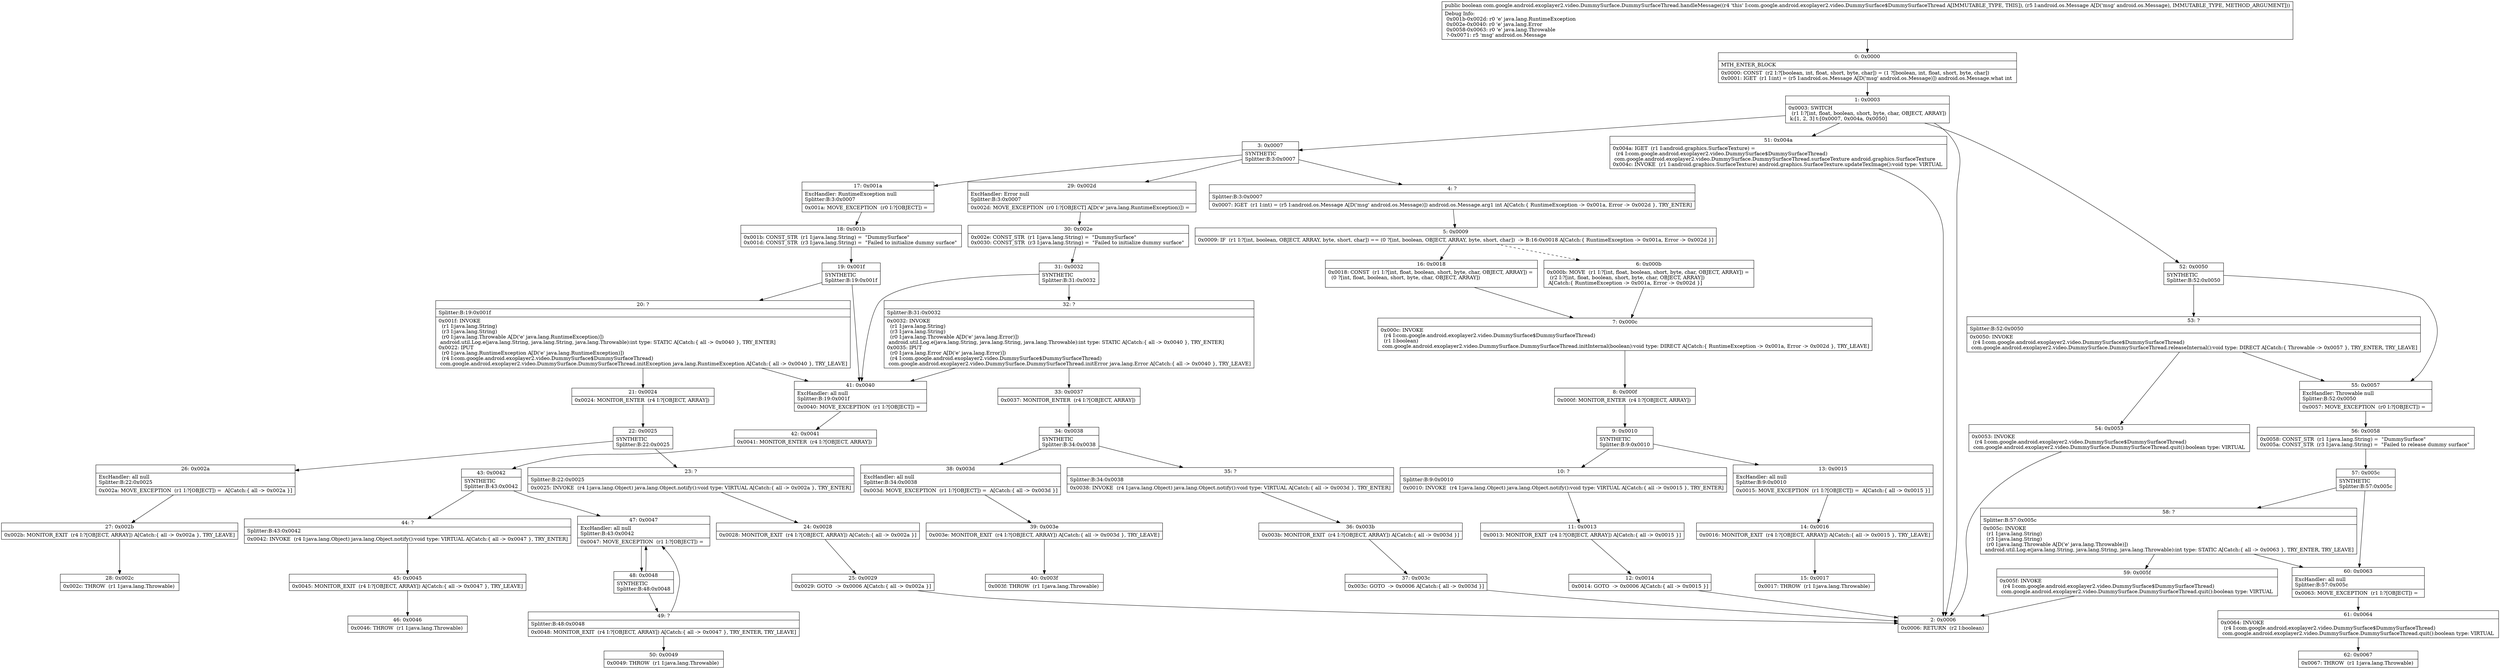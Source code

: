 digraph "CFG forcom.google.android.exoplayer2.video.DummySurface.DummySurfaceThread.handleMessage(Landroid\/os\/Message;)Z" {
Node_0 [shape=record,label="{0\:\ 0x0000|MTH_ENTER_BLOCK\l|0x0000: CONST  (r2 I:?[boolean, int, float, short, byte, char]) = (1 ?[boolean, int, float, short, byte, char]) \l0x0001: IGET  (r1 I:int) = (r5 I:android.os.Message A[D('msg' android.os.Message)]) android.os.Message.what int \l}"];
Node_1 [shape=record,label="{1\:\ 0x0003|0x0003: SWITCH  \l  (r1 I:?[int, float, boolean, short, byte, char, OBJECT, ARRAY])\l k:[1, 2, 3] t:[0x0007, 0x004a, 0x0050] \l}"];
Node_2 [shape=record,label="{2\:\ 0x0006|0x0006: RETURN  (r2 I:boolean) \l}"];
Node_3 [shape=record,label="{3\:\ 0x0007|SYNTHETIC\lSplitter:B:3:0x0007\l}"];
Node_4 [shape=record,label="{4\:\ ?|Splitter:B:3:0x0007\l|0x0007: IGET  (r1 I:int) = (r5 I:android.os.Message A[D('msg' android.os.Message)]) android.os.Message.arg1 int A[Catch:\{ RuntimeException \-\> 0x001a, Error \-\> 0x002d \}, TRY_ENTER]\l}"];
Node_5 [shape=record,label="{5\:\ 0x0009|0x0009: IF  (r1 I:?[int, boolean, OBJECT, ARRAY, byte, short, char]) == (0 ?[int, boolean, OBJECT, ARRAY, byte, short, char])  \-\> B:16:0x0018 A[Catch:\{ RuntimeException \-\> 0x001a, Error \-\> 0x002d \}]\l}"];
Node_6 [shape=record,label="{6\:\ 0x000b|0x000b: MOVE  (r1 I:?[int, float, boolean, short, byte, char, OBJECT, ARRAY]) = \l  (r2 I:?[int, float, boolean, short, byte, char, OBJECT, ARRAY])\l A[Catch:\{ RuntimeException \-\> 0x001a, Error \-\> 0x002d \}]\l}"];
Node_7 [shape=record,label="{7\:\ 0x000c|0x000c: INVOKE  \l  (r4 I:com.google.android.exoplayer2.video.DummySurface$DummySurfaceThread)\l  (r1 I:boolean)\l com.google.android.exoplayer2.video.DummySurface.DummySurfaceThread.initInternal(boolean):void type: DIRECT A[Catch:\{ RuntimeException \-\> 0x001a, Error \-\> 0x002d \}, TRY_LEAVE]\l}"];
Node_8 [shape=record,label="{8\:\ 0x000f|0x000f: MONITOR_ENTER  (r4 I:?[OBJECT, ARRAY]) \l}"];
Node_9 [shape=record,label="{9\:\ 0x0010|SYNTHETIC\lSplitter:B:9:0x0010\l}"];
Node_10 [shape=record,label="{10\:\ ?|Splitter:B:9:0x0010\l|0x0010: INVOKE  (r4 I:java.lang.Object) java.lang.Object.notify():void type: VIRTUAL A[Catch:\{ all \-\> 0x0015 \}, TRY_ENTER]\l}"];
Node_11 [shape=record,label="{11\:\ 0x0013|0x0013: MONITOR_EXIT  (r4 I:?[OBJECT, ARRAY]) A[Catch:\{ all \-\> 0x0015 \}]\l}"];
Node_12 [shape=record,label="{12\:\ 0x0014|0x0014: GOTO  \-\> 0x0006 A[Catch:\{ all \-\> 0x0015 \}]\l}"];
Node_13 [shape=record,label="{13\:\ 0x0015|ExcHandler: all null\lSplitter:B:9:0x0010\l|0x0015: MOVE_EXCEPTION  (r1 I:?[OBJECT]) =  A[Catch:\{ all \-\> 0x0015 \}]\l}"];
Node_14 [shape=record,label="{14\:\ 0x0016|0x0016: MONITOR_EXIT  (r4 I:?[OBJECT, ARRAY]) A[Catch:\{ all \-\> 0x0015 \}, TRY_LEAVE]\l}"];
Node_15 [shape=record,label="{15\:\ 0x0017|0x0017: THROW  (r1 I:java.lang.Throwable) \l}"];
Node_16 [shape=record,label="{16\:\ 0x0018|0x0018: CONST  (r1 I:?[int, float, boolean, short, byte, char, OBJECT, ARRAY]) = \l  (0 ?[int, float, boolean, short, byte, char, OBJECT, ARRAY])\l \l}"];
Node_17 [shape=record,label="{17\:\ 0x001a|ExcHandler: RuntimeException null\lSplitter:B:3:0x0007\l|0x001a: MOVE_EXCEPTION  (r0 I:?[OBJECT]) =  \l}"];
Node_18 [shape=record,label="{18\:\ 0x001b|0x001b: CONST_STR  (r1 I:java.lang.String) =  \"DummySurface\" \l0x001d: CONST_STR  (r3 I:java.lang.String) =  \"Failed to initialize dummy surface\" \l}"];
Node_19 [shape=record,label="{19\:\ 0x001f|SYNTHETIC\lSplitter:B:19:0x001f\l}"];
Node_20 [shape=record,label="{20\:\ ?|Splitter:B:19:0x001f\l|0x001f: INVOKE  \l  (r1 I:java.lang.String)\l  (r3 I:java.lang.String)\l  (r0 I:java.lang.Throwable A[D('e' java.lang.RuntimeException)])\l android.util.Log.e(java.lang.String, java.lang.String, java.lang.Throwable):int type: STATIC A[Catch:\{ all \-\> 0x0040 \}, TRY_ENTER]\l0x0022: IPUT  \l  (r0 I:java.lang.RuntimeException A[D('e' java.lang.RuntimeException)])\l  (r4 I:com.google.android.exoplayer2.video.DummySurface$DummySurfaceThread)\l com.google.android.exoplayer2.video.DummySurface.DummySurfaceThread.initException java.lang.RuntimeException A[Catch:\{ all \-\> 0x0040 \}, TRY_LEAVE]\l}"];
Node_21 [shape=record,label="{21\:\ 0x0024|0x0024: MONITOR_ENTER  (r4 I:?[OBJECT, ARRAY]) \l}"];
Node_22 [shape=record,label="{22\:\ 0x0025|SYNTHETIC\lSplitter:B:22:0x0025\l}"];
Node_23 [shape=record,label="{23\:\ ?|Splitter:B:22:0x0025\l|0x0025: INVOKE  (r4 I:java.lang.Object) java.lang.Object.notify():void type: VIRTUAL A[Catch:\{ all \-\> 0x002a \}, TRY_ENTER]\l}"];
Node_24 [shape=record,label="{24\:\ 0x0028|0x0028: MONITOR_EXIT  (r4 I:?[OBJECT, ARRAY]) A[Catch:\{ all \-\> 0x002a \}]\l}"];
Node_25 [shape=record,label="{25\:\ 0x0029|0x0029: GOTO  \-\> 0x0006 A[Catch:\{ all \-\> 0x002a \}]\l}"];
Node_26 [shape=record,label="{26\:\ 0x002a|ExcHandler: all null\lSplitter:B:22:0x0025\l|0x002a: MOVE_EXCEPTION  (r1 I:?[OBJECT]) =  A[Catch:\{ all \-\> 0x002a \}]\l}"];
Node_27 [shape=record,label="{27\:\ 0x002b|0x002b: MONITOR_EXIT  (r4 I:?[OBJECT, ARRAY]) A[Catch:\{ all \-\> 0x002a \}, TRY_LEAVE]\l}"];
Node_28 [shape=record,label="{28\:\ 0x002c|0x002c: THROW  (r1 I:java.lang.Throwable) \l}"];
Node_29 [shape=record,label="{29\:\ 0x002d|ExcHandler: Error null\lSplitter:B:3:0x0007\l|0x002d: MOVE_EXCEPTION  (r0 I:?[OBJECT] A[D('e' java.lang.RuntimeException)]) =  \l}"];
Node_30 [shape=record,label="{30\:\ 0x002e|0x002e: CONST_STR  (r1 I:java.lang.String) =  \"DummySurface\" \l0x0030: CONST_STR  (r3 I:java.lang.String) =  \"Failed to initialize dummy surface\" \l}"];
Node_31 [shape=record,label="{31\:\ 0x0032|SYNTHETIC\lSplitter:B:31:0x0032\l}"];
Node_32 [shape=record,label="{32\:\ ?|Splitter:B:31:0x0032\l|0x0032: INVOKE  \l  (r1 I:java.lang.String)\l  (r3 I:java.lang.String)\l  (r0 I:java.lang.Throwable A[D('e' java.lang.Error)])\l android.util.Log.e(java.lang.String, java.lang.String, java.lang.Throwable):int type: STATIC A[Catch:\{ all \-\> 0x0040 \}, TRY_ENTER]\l0x0035: IPUT  \l  (r0 I:java.lang.Error A[D('e' java.lang.Error)])\l  (r4 I:com.google.android.exoplayer2.video.DummySurface$DummySurfaceThread)\l com.google.android.exoplayer2.video.DummySurface.DummySurfaceThread.initError java.lang.Error A[Catch:\{ all \-\> 0x0040 \}, TRY_LEAVE]\l}"];
Node_33 [shape=record,label="{33\:\ 0x0037|0x0037: MONITOR_ENTER  (r4 I:?[OBJECT, ARRAY]) \l}"];
Node_34 [shape=record,label="{34\:\ 0x0038|SYNTHETIC\lSplitter:B:34:0x0038\l}"];
Node_35 [shape=record,label="{35\:\ ?|Splitter:B:34:0x0038\l|0x0038: INVOKE  (r4 I:java.lang.Object) java.lang.Object.notify():void type: VIRTUAL A[Catch:\{ all \-\> 0x003d \}, TRY_ENTER]\l}"];
Node_36 [shape=record,label="{36\:\ 0x003b|0x003b: MONITOR_EXIT  (r4 I:?[OBJECT, ARRAY]) A[Catch:\{ all \-\> 0x003d \}]\l}"];
Node_37 [shape=record,label="{37\:\ 0x003c|0x003c: GOTO  \-\> 0x0006 A[Catch:\{ all \-\> 0x003d \}]\l}"];
Node_38 [shape=record,label="{38\:\ 0x003d|ExcHandler: all null\lSplitter:B:34:0x0038\l|0x003d: MOVE_EXCEPTION  (r1 I:?[OBJECT]) =  A[Catch:\{ all \-\> 0x003d \}]\l}"];
Node_39 [shape=record,label="{39\:\ 0x003e|0x003e: MONITOR_EXIT  (r4 I:?[OBJECT, ARRAY]) A[Catch:\{ all \-\> 0x003d \}, TRY_LEAVE]\l}"];
Node_40 [shape=record,label="{40\:\ 0x003f|0x003f: THROW  (r1 I:java.lang.Throwable) \l}"];
Node_41 [shape=record,label="{41\:\ 0x0040|ExcHandler: all null\lSplitter:B:19:0x001f\l|0x0040: MOVE_EXCEPTION  (r1 I:?[OBJECT]) =  \l}"];
Node_42 [shape=record,label="{42\:\ 0x0041|0x0041: MONITOR_ENTER  (r4 I:?[OBJECT, ARRAY]) \l}"];
Node_43 [shape=record,label="{43\:\ 0x0042|SYNTHETIC\lSplitter:B:43:0x0042\l}"];
Node_44 [shape=record,label="{44\:\ ?|Splitter:B:43:0x0042\l|0x0042: INVOKE  (r4 I:java.lang.Object) java.lang.Object.notify():void type: VIRTUAL A[Catch:\{ all \-\> 0x0047 \}, TRY_ENTER]\l}"];
Node_45 [shape=record,label="{45\:\ 0x0045|0x0045: MONITOR_EXIT  (r4 I:?[OBJECT, ARRAY]) A[Catch:\{ all \-\> 0x0047 \}, TRY_LEAVE]\l}"];
Node_46 [shape=record,label="{46\:\ 0x0046|0x0046: THROW  (r1 I:java.lang.Throwable) \l}"];
Node_47 [shape=record,label="{47\:\ 0x0047|ExcHandler: all null\lSplitter:B:43:0x0042\l|0x0047: MOVE_EXCEPTION  (r1 I:?[OBJECT]) =  \l}"];
Node_48 [shape=record,label="{48\:\ 0x0048|SYNTHETIC\lSplitter:B:48:0x0048\l}"];
Node_49 [shape=record,label="{49\:\ ?|Splitter:B:48:0x0048\l|0x0048: MONITOR_EXIT  (r4 I:?[OBJECT, ARRAY]) A[Catch:\{ all \-\> 0x0047 \}, TRY_ENTER, TRY_LEAVE]\l}"];
Node_50 [shape=record,label="{50\:\ 0x0049|0x0049: THROW  (r1 I:java.lang.Throwable) \l}"];
Node_51 [shape=record,label="{51\:\ 0x004a|0x004a: IGET  (r1 I:android.graphics.SurfaceTexture) = \l  (r4 I:com.google.android.exoplayer2.video.DummySurface$DummySurfaceThread)\l com.google.android.exoplayer2.video.DummySurface.DummySurfaceThread.surfaceTexture android.graphics.SurfaceTexture \l0x004c: INVOKE  (r1 I:android.graphics.SurfaceTexture) android.graphics.SurfaceTexture.updateTexImage():void type: VIRTUAL \l}"];
Node_52 [shape=record,label="{52\:\ 0x0050|SYNTHETIC\lSplitter:B:52:0x0050\l}"];
Node_53 [shape=record,label="{53\:\ ?|Splitter:B:52:0x0050\l|0x0050: INVOKE  \l  (r4 I:com.google.android.exoplayer2.video.DummySurface$DummySurfaceThread)\l com.google.android.exoplayer2.video.DummySurface.DummySurfaceThread.releaseInternal():void type: DIRECT A[Catch:\{ Throwable \-\> 0x0057 \}, TRY_ENTER, TRY_LEAVE]\l}"];
Node_54 [shape=record,label="{54\:\ 0x0053|0x0053: INVOKE  \l  (r4 I:com.google.android.exoplayer2.video.DummySurface$DummySurfaceThread)\l com.google.android.exoplayer2.video.DummySurface.DummySurfaceThread.quit():boolean type: VIRTUAL \l}"];
Node_55 [shape=record,label="{55\:\ 0x0057|ExcHandler: Throwable null\lSplitter:B:52:0x0050\l|0x0057: MOVE_EXCEPTION  (r0 I:?[OBJECT]) =  \l}"];
Node_56 [shape=record,label="{56\:\ 0x0058|0x0058: CONST_STR  (r1 I:java.lang.String) =  \"DummySurface\" \l0x005a: CONST_STR  (r3 I:java.lang.String) =  \"Failed to release dummy surface\" \l}"];
Node_57 [shape=record,label="{57\:\ 0x005c|SYNTHETIC\lSplitter:B:57:0x005c\l}"];
Node_58 [shape=record,label="{58\:\ ?|Splitter:B:57:0x005c\l|0x005c: INVOKE  \l  (r1 I:java.lang.String)\l  (r3 I:java.lang.String)\l  (r0 I:java.lang.Throwable A[D('e' java.lang.Throwable)])\l android.util.Log.e(java.lang.String, java.lang.String, java.lang.Throwable):int type: STATIC A[Catch:\{ all \-\> 0x0063 \}, TRY_ENTER, TRY_LEAVE]\l}"];
Node_59 [shape=record,label="{59\:\ 0x005f|0x005f: INVOKE  \l  (r4 I:com.google.android.exoplayer2.video.DummySurface$DummySurfaceThread)\l com.google.android.exoplayer2.video.DummySurface.DummySurfaceThread.quit():boolean type: VIRTUAL \l}"];
Node_60 [shape=record,label="{60\:\ 0x0063|ExcHandler: all null\lSplitter:B:57:0x005c\l|0x0063: MOVE_EXCEPTION  (r1 I:?[OBJECT]) =  \l}"];
Node_61 [shape=record,label="{61\:\ 0x0064|0x0064: INVOKE  \l  (r4 I:com.google.android.exoplayer2.video.DummySurface$DummySurfaceThread)\l com.google.android.exoplayer2.video.DummySurface.DummySurfaceThread.quit():boolean type: VIRTUAL \l}"];
Node_62 [shape=record,label="{62\:\ 0x0067|0x0067: THROW  (r1 I:java.lang.Throwable) \l}"];
MethodNode[shape=record,label="{public boolean com.google.android.exoplayer2.video.DummySurface.DummySurfaceThread.handleMessage((r4 'this' I:com.google.android.exoplayer2.video.DummySurface$DummySurfaceThread A[IMMUTABLE_TYPE, THIS]), (r5 I:android.os.Message A[D('msg' android.os.Message), IMMUTABLE_TYPE, METHOD_ARGUMENT]))  | Debug Info:\l  0x001b\-0x002d: r0 'e' java.lang.RuntimeException\l  0x002e\-0x0040: r0 'e' java.lang.Error\l  0x0058\-0x0063: r0 'e' java.lang.Throwable\l  ?\-0x0071: r5 'msg' android.os.Message\l}"];
MethodNode -> Node_0;
Node_0 -> Node_1;
Node_1 -> Node_2;
Node_1 -> Node_3;
Node_1 -> Node_51;
Node_1 -> Node_52;
Node_3 -> Node_4;
Node_3 -> Node_17;
Node_3 -> Node_29;
Node_4 -> Node_5;
Node_5 -> Node_6[style=dashed];
Node_5 -> Node_16;
Node_6 -> Node_7;
Node_7 -> Node_8;
Node_8 -> Node_9;
Node_9 -> Node_10;
Node_9 -> Node_13;
Node_10 -> Node_11;
Node_11 -> Node_12;
Node_12 -> Node_2;
Node_13 -> Node_14;
Node_14 -> Node_15;
Node_16 -> Node_7;
Node_17 -> Node_18;
Node_18 -> Node_19;
Node_19 -> Node_20;
Node_19 -> Node_41;
Node_20 -> Node_21;
Node_20 -> Node_41;
Node_21 -> Node_22;
Node_22 -> Node_23;
Node_22 -> Node_26;
Node_23 -> Node_24;
Node_24 -> Node_25;
Node_25 -> Node_2;
Node_26 -> Node_27;
Node_27 -> Node_28;
Node_29 -> Node_30;
Node_30 -> Node_31;
Node_31 -> Node_32;
Node_31 -> Node_41;
Node_32 -> Node_33;
Node_32 -> Node_41;
Node_33 -> Node_34;
Node_34 -> Node_35;
Node_34 -> Node_38;
Node_35 -> Node_36;
Node_36 -> Node_37;
Node_37 -> Node_2;
Node_38 -> Node_39;
Node_39 -> Node_40;
Node_41 -> Node_42;
Node_42 -> Node_43;
Node_43 -> Node_44;
Node_43 -> Node_47;
Node_44 -> Node_45;
Node_45 -> Node_46;
Node_47 -> Node_48;
Node_48 -> Node_49;
Node_48 -> Node_47;
Node_49 -> Node_50;
Node_49 -> Node_47;
Node_51 -> Node_2;
Node_52 -> Node_53;
Node_52 -> Node_55;
Node_53 -> Node_54;
Node_53 -> Node_55;
Node_54 -> Node_2;
Node_55 -> Node_56;
Node_56 -> Node_57;
Node_57 -> Node_58;
Node_57 -> Node_60;
Node_58 -> Node_59;
Node_58 -> Node_60;
Node_59 -> Node_2;
Node_60 -> Node_61;
Node_61 -> Node_62;
}

